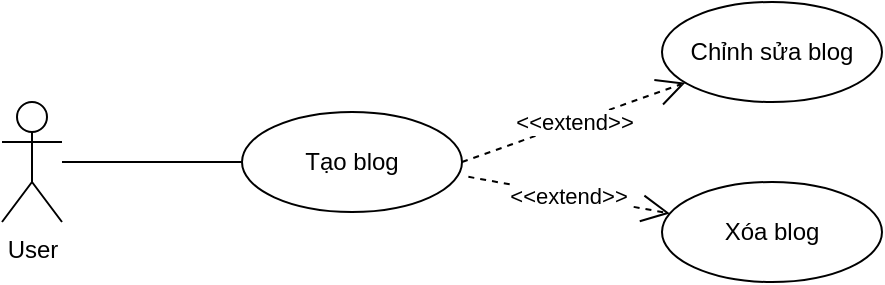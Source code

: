 <mxfile version="24.7.17">
  <diagram name="Page-1" id="I4NgPt_ZhvG6XGFB1_ih">
    <mxGraphModel dx="1290" dy="563" grid="1" gridSize="10" guides="1" tooltips="1" connect="1" arrows="1" fold="1" page="1" pageScale="1" pageWidth="850" pageHeight="1100" math="0" shadow="0">
      <root>
        <mxCell id="0" />
        <mxCell id="1" parent="0" />
        <mxCell id="hAL4R11POa3iQWuHamc3-1" value="User" style="shape=umlActor;verticalLabelPosition=bottom;verticalAlign=top;html=1;outlineConnect=0;" vertex="1" parent="1">
          <mxGeometry x="140" y="170" width="30" height="60" as="geometry" />
        </mxCell>
        <mxCell id="hAL4R11POa3iQWuHamc3-4" value="Tạo blog" style="ellipse;whiteSpace=wrap;html=1;" vertex="1" parent="1">
          <mxGeometry x="260" y="175" width="110" height="50" as="geometry" />
        </mxCell>
        <mxCell id="hAL4R11POa3iQWuHamc3-5" value="Chỉnh sửa blog" style="ellipse;whiteSpace=wrap;html=1;" vertex="1" parent="1">
          <mxGeometry x="470" y="120" width="110" height="50" as="geometry" />
        </mxCell>
        <mxCell id="hAL4R11POa3iQWuHamc3-6" value="Xóa blog" style="ellipse;whiteSpace=wrap;html=1;" vertex="1" parent="1">
          <mxGeometry x="470" y="210" width="110" height="50" as="geometry" />
        </mxCell>
        <mxCell id="hAL4R11POa3iQWuHamc3-7" value="" style="endArrow=none;html=1;rounded=0;" edge="1" parent="1" source="hAL4R11POa3iQWuHamc3-1" target="hAL4R11POa3iQWuHamc3-4">
          <mxGeometry width="50" height="50" relative="1" as="geometry">
            <mxPoint x="205" y="250" as="sourcePoint" />
            <mxPoint x="200" y="200" as="targetPoint" />
          </mxGeometry>
        </mxCell>
        <mxCell id="hAL4R11POa3iQWuHamc3-8" value="&amp;lt;&amp;lt;extend&amp;gt;&amp;gt;" style="endArrow=open;endSize=12;dashed=1;html=1;rounded=0;strokeColor=default;align=center;verticalAlign=middle;fontFamily=Helvetica;fontSize=11;fontColor=default;labelBackgroundColor=default;edgeStyle=none;exitX=1;exitY=0.5;exitDx=0;exitDy=0;" edge="1" parent="1" source="hAL4R11POa3iQWuHamc3-4" target="hAL4R11POa3iQWuHamc3-5">
          <mxGeometry width="160" relative="1" as="geometry">
            <mxPoint x="440" y="210" as="sourcePoint" />
            <mxPoint x="450" y="210" as="targetPoint" />
            <mxPoint as="offset" />
          </mxGeometry>
        </mxCell>
        <mxCell id="hAL4R11POa3iQWuHamc3-9" value="&amp;lt;&amp;lt;extend&amp;gt;&amp;gt;" style="endArrow=open;endSize=12;dashed=1;html=1;rounded=0;strokeColor=default;align=center;verticalAlign=middle;fontFamily=Helvetica;fontSize=11;fontColor=default;labelBackgroundColor=default;edgeStyle=none;exitX=1.029;exitY=0.648;exitDx=0;exitDy=0;exitPerimeter=0;" edge="1" parent="1" source="hAL4R11POa3iQWuHamc3-4" target="hAL4R11POa3iQWuHamc3-6">
          <mxGeometry width="160" relative="1" as="geometry">
            <mxPoint x="370" y="260" as="sourcePoint" />
            <mxPoint x="460" y="220" as="targetPoint" />
            <mxPoint as="offset" />
          </mxGeometry>
        </mxCell>
      </root>
    </mxGraphModel>
  </diagram>
</mxfile>
